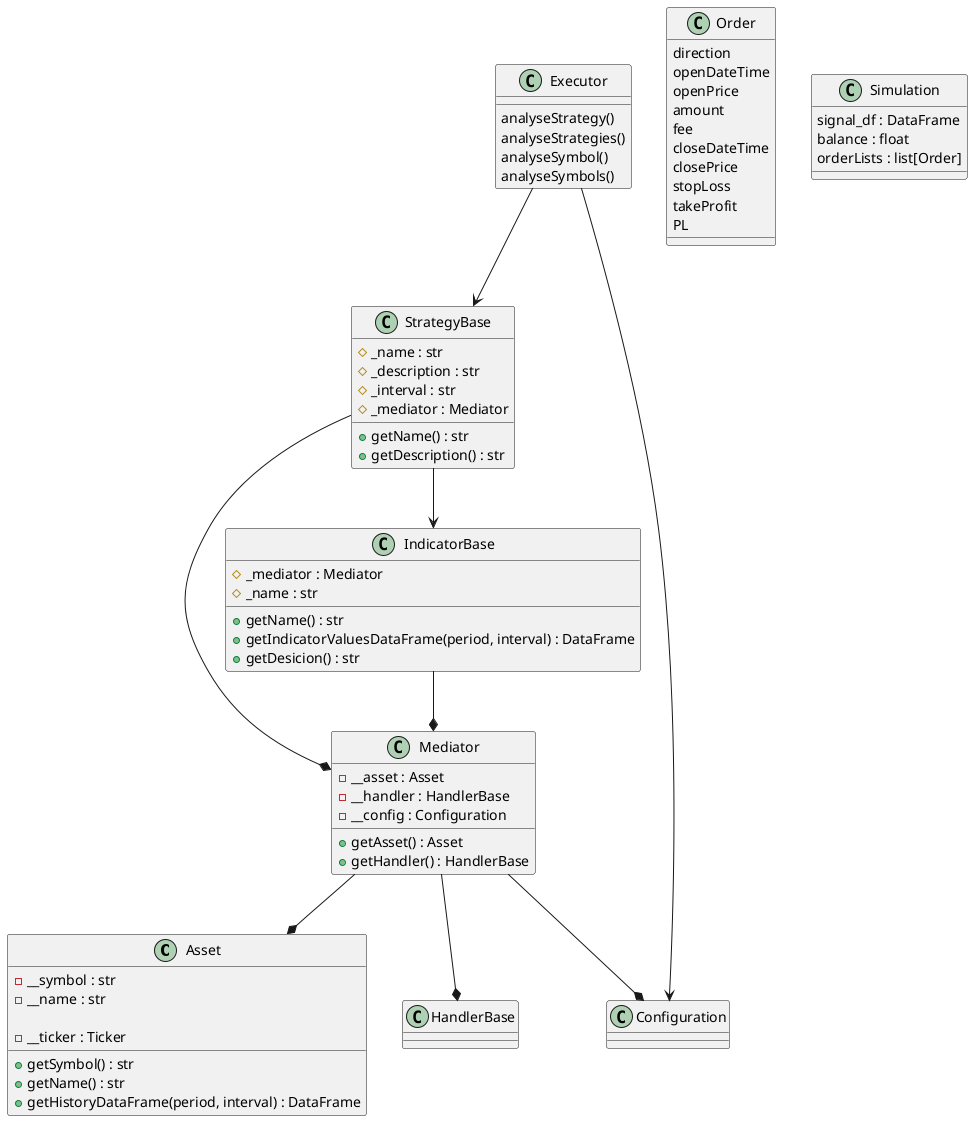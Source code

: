 @startuml Class_TradingCore

class Asset {
  -__symbol : str
  -__name : str

  -__ticker : Ticker

  +getSymbol() : str
  +getName() : str
  +getHistoryDataFrame(period, interval) : DataFrame
}

class  Mediator  {
  -__asset : Asset
  -__handler : HandlerBase
  -__config : Configuration

  +getAsset() : Asset
  +getHandler() : HandlerBase
}

class IndicatorBase {
  #_mediator : Mediator
  #_name : str

  +getName() : str
  +getIndicatorValuesDataFrame(period, interval) : DataFrame
  +getDesicion() : str
}

class StrategyBase {
  #_name : str
  #_description : str
  #_interval : str
  #_mediator : Mediator

  +getName() : str
  +getDescription() : str
}

class Executor {
  analyseStrategy()
  analyseStrategies()
  analyseSymbol()
  analyseSymbols()
}

class HandlerBase 
class Configuration

class Order {
  direction
  openDateTime
  openPrice
  amount
  fee
  closeDateTime
  closePrice
  stopLoss
  takeProfit
  PL
}

class Simulation {
  signal_df : DataFrame
  balance : float
  orderLists : list[Order]

}

Executor --> StrategyBase
Executor --> Configuration
StrategyBase --> IndicatorBase
StrategyBase --* Mediator
IndicatorBase --* Mediator
Mediator --* Asset
Mediator --* HandlerBase
Mediator --* Configuration

@enduml